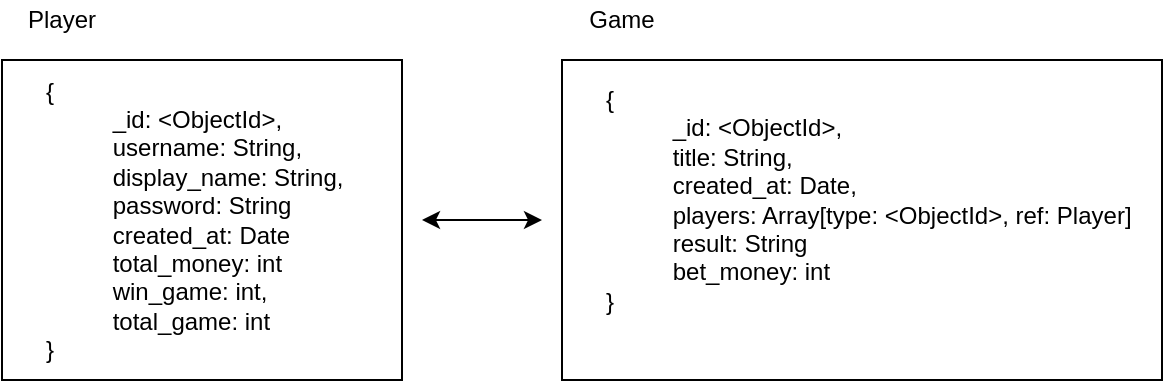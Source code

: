 <mxfile version="11.1.4" type="device"><diagram id="YaaNxMsUPjHGb_X-ec2j" name="Page-1"><mxGraphModel dx="1355" dy="727" grid="1" gridSize="10" guides="1" tooltips="1" connect="1" arrows="1" fold="1" page="1" pageScale="1" pageWidth="850" pageHeight="1100" math="0" shadow="0"><root><mxCell id="0"/><mxCell id="1" parent="0"/><mxCell id="u1xKWBrFGr9hD55U9Sf7-1" value="" style="rounded=0;whiteSpace=wrap;html=1;" parent="1" vertex="1"><mxGeometry x="240" y="200" width="200" height="160" as="geometry"/></mxCell><mxCell id="u1xKWBrFGr9hD55U9Sf7-2" value="{&lt;br&gt;&amp;nbsp; &amp;nbsp; &amp;nbsp; &amp;nbsp; &amp;nbsp; _id: &amp;lt;ObjectId&amp;gt;,&lt;br&gt;&amp;nbsp; &amp;nbsp; &amp;nbsp; &amp;nbsp; &amp;nbsp; username: String,&lt;br&gt;&amp;nbsp; &amp;nbsp; &amp;nbsp; &amp;nbsp; &amp;nbsp; display_name: String,&lt;br&gt;&amp;nbsp; &amp;nbsp; &amp;nbsp; &amp;nbsp; &amp;nbsp; password: String&lt;br&gt;&amp;nbsp; &amp;nbsp; &amp;nbsp; &amp;nbsp; &amp;nbsp; created_at: Date&lt;br&gt;&amp;nbsp; &amp;nbsp; &amp;nbsp; &amp;nbsp; &amp;nbsp; total_money: int&lt;br&gt;&amp;nbsp; &amp;nbsp; &amp;nbsp; &amp;nbsp; &amp;nbsp; win_game: int,&lt;br&gt;&amp;nbsp; &amp;nbsp; &amp;nbsp; &amp;nbsp; &amp;nbsp; total_game: int&lt;br&gt;}" style="text;html=1;strokeColor=none;fillColor=none;align=left;verticalAlign=middle;whiteSpace=wrap;rounded=0;imageAspect=1;" parent="1" vertex="1"><mxGeometry x="260" y="200" width="170" height="160" as="geometry"/></mxCell><mxCell id="u1xKWBrFGr9hD55U9Sf7-3" value="{&lt;br&gt;&amp;nbsp; &amp;nbsp; &amp;nbsp; &amp;nbsp; &amp;nbsp; _id: &amp;lt;ObjectId&amp;gt;,&lt;br&gt;&amp;nbsp; &amp;nbsp; &amp;nbsp; &amp;nbsp; &amp;nbsp; title: String,&lt;br&gt;&amp;nbsp; &amp;nbsp; &amp;nbsp; &amp;nbsp; &amp;nbsp; created_at: Date,&lt;br&gt;&amp;nbsp; &amp;nbsp; &amp;nbsp; &amp;nbsp; &amp;nbsp; players: Array[type: &amp;lt;ObjectId&amp;gt;, ref: Player]&lt;br&gt;&amp;nbsp; &amp;nbsp; &amp;nbsp; &amp;nbsp; &amp;nbsp; result: String&lt;br&gt;&amp;nbsp; &amp;nbsp; &amp;nbsp; &amp;nbsp; &amp;nbsp; bet_money: int&lt;br&gt;}" style="text;html=1;strokeColor=none;fillColor=none;align=left;verticalAlign=middle;whiteSpace=wrap;rounded=0;" parent="1" vertex="1"><mxGeometry x="540" y="200" width="280" height="140" as="geometry"/></mxCell><mxCell id="u1xKWBrFGr9hD55U9Sf7-6" value="" style="rounded=0;whiteSpace=wrap;html=1;fillColor=none;" parent="1" vertex="1"><mxGeometry x="520" y="200" width="300" height="160" as="geometry"/></mxCell><mxCell id="u1xKWBrFGr9hD55U9Sf7-7" value="Player" style="text;html=1;strokeColor=none;fillColor=none;align=center;verticalAlign=middle;whiteSpace=wrap;rounded=0;" parent="1" vertex="1"><mxGeometry x="250" y="170" width="40" height="20" as="geometry"/></mxCell><mxCell id="u1xKWBrFGr9hD55U9Sf7-8" value="Game" style="text;html=1;strokeColor=none;fillColor=none;align=center;verticalAlign=middle;whiteSpace=wrap;rounded=0;" parent="1" vertex="1"><mxGeometry x="530" y="170" width="40" height="20" as="geometry"/></mxCell><mxCell id="LjEEKIkCCNi7_nTkRL_h-1" value="" style="endArrow=classic;startArrow=classic;html=1;" edge="1" parent="1"><mxGeometry width="50" height="50" relative="1" as="geometry"><mxPoint x="450" y="280" as="sourcePoint"/><mxPoint x="510" y="280" as="targetPoint"/></mxGeometry></mxCell></root></mxGraphModel></diagram></mxfile>